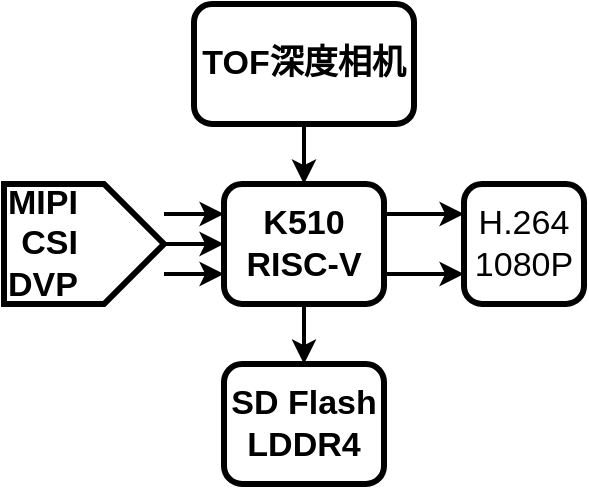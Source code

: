 <mxfile version="15.0.2" type="github">
  <diagram id="U-p_XpFKVLihOnUZZKD8" name="Page-1">
    <mxGraphModel dx="593" dy="306" grid="1" gridSize="10" guides="1" tooltips="1" connect="1" arrows="1" fold="1" page="1" pageScale="1" pageWidth="827" pageHeight="1169" math="0" shadow="0">
      <root>
        <mxCell id="0" />
        <mxCell id="1" parent="0" />
        <mxCell id="jc5XEBCZEyLv27mvljwP-11" style="edgeStyle=orthogonalEdgeStyle;rounded=0;orthogonalLoop=1;jettySize=auto;html=1;exitX=1;exitY=0.25;exitDx=0;exitDy=0;entryX=0;entryY=0.25;entryDx=0;entryDy=0;strokeWidth=2;" edge="1" parent="1" source="jc5XEBCZEyLv27mvljwP-1" target="jc5XEBCZEyLv27mvljwP-2">
          <mxGeometry relative="1" as="geometry" />
        </mxCell>
        <mxCell id="jc5XEBCZEyLv27mvljwP-14" style="edgeStyle=orthogonalEdgeStyle;rounded=0;orthogonalLoop=1;jettySize=auto;html=1;entryX=0.5;entryY=0;entryDx=0;entryDy=0;strokeWidth=2;" edge="1" parent="1" source="jc5XEBCZEyLv27mvljwP-1" target="jc5XEBCZEyLv27mvljwP-4">
          <mxGeometry relative="1" as="geometry" />
        </mxCell>
        <mxCell id="jc5XEBCZEyLv27mvljwP-16" style="edgeStyle=orthogonalEdgeStyle;rounded=0;orthogonalLoop=1;jettySize=auto;html=1;exitX=1;exitY=0.75;exitDx=0;exitDy=0;entryX=0;entryY=0.75;entryDx=0;entryDy=0;strokeWidth=2;" edge="1" parent="1" source="jc5XEBCZEyLv27mvljwP-1" target="jc5XEBCZEyLv27mvljwP-2">
          <mxGeometry relative="1" as="geometry" />
        </mxCell>
        <mxCell id="jc5XEBCZEyLv27mvljwP-1" value="&lt;div style=&quot;font-size: 17px&quot;&gt;&lt;b&gt;&lt;font style=&quot;font-size: 17px&quot;&gt;K510&lt;/font&gt;&lt;/b&gt;&lt;/div&gt;&lt;div style=&quot;font-size: 17px&quot;&gt;&lt;b&gt;&lt;font style=&quot;font-size: 17px&quot;&gt;RISC-V&lt;/font&gt;&lt;/b&gt;&lt;br&gt;&lt;/div&gt;" style="rounded=1;whiteSpace=wrap;html=1;strokeWidth=3;" vertex="1" parent="1">
          <mxGeometry x="350" y="250" width="80" height="60" as="geometry" />
        </mxCell>
        <mxCell id="jc5XEBCZEyLv27mvljwP-2" value="&lt;div style=&quot;font-size: 17px&quot;&gt;&lt;font style=&quot;font-size: 17px&quot;&gt;H.264&lt;/font&gt;&lt;/div&gt;&lt;div style=&quot;font-size: 17px&quot;&gt;&lt;font style=&quot;font-size: 17px&quot;&gt;1080P&lt;br&gt;&lt;/font&gt;&lt;/div&gt;" style="rounded=1;whiteSpace=wrap;html=1;strokeWidth=3;" vertex="1" parent="1">
          <mxGeometry x="470" y="250" width="60" height="60" as="geometry" />
        </mxCell>
        <mxCell id="jc5XEBCZEyLv27mvljwP-4" value="&lt;div style=&quot;font-size: 17px&quot;&gt;&lt;b&gt;&lt;font style=&quot;font-size: 17px&quot;&gt;SD Flash&lt;/font&gt;&lt;/b&gt;&lt;/div&gt;&lt;div style=&quot;font-size: 17px&quot;&gt;&lt;b&gt;&lt;font style=&quot;font-size: 17px&quot;&gt;LDDR4&lt;br&gt;&lt;/font&gt;&lt;/b&gt;&lt;/div&gt;" style="rounded=1;whiteSpace=wrap;html=1;strokeWidth=3;" vertex="1" parent="1">
          <mxGeometry x="350" y="340" width="80" height="60" as="geometry" />
        </mxCell>
        <mxCell id="jc5XEBCZEyLv27mvljwP-7" style="edgeStyle=orthogonalEdgeStyle;rounded=0;orthogonalLoop=1;jettySize=auto;html=1;exitX=0.75;exitY=1;exitDx=0;exitDy=0;entryX=0;entryY=0.25;entryDx=0;entryDy=0;strokeWidth=2;" edge="1" parent="1" source="jc5XEBCZEyLv27mvljwP-5" target="jc5XEBCZEyLv27mvljwP-1">
          <mxGeometry relative="1" as="geometry" />
        </mxCell>
        <mxCell id="jc5XEBCZEyLv27mvljwP-8" style="edgeStyle=orthogonalEdgeStyle;rounded=0;orthogonalLoop=1;jettySize=auto;html=1;entryX=0;entryY=0.5;entryDx=0;entryDy=0;strokeWidth=2;" edge="1" parent="1" source="jc5XEBCZEyLv27mvljwP-5" target="jc5XEBCZEyLv27mvljwP-1">
          <mxGeometry relative="1" as="geometry" />
        </mxCell>
        <mxCell id="jc5XEBCZEyLv27mvljwP-9" style="edgeStyle=orthogonalEdgeStyle;rounded=0;orthogonalLoop=1;jettySize=auto;html=1;exitX=0.25;exitY=1;exitDx=0;exitDy=0;entryX=0;entryY=0.75;entryDx=0;entryDy=0;strokeWidth=2;" edge="1" parent="1" source="jc5XEBCZEyLv27mvljwP-5" target="jc5XEBCZEyLv27mvljwP-1">
          <mxGeometry relative="1" as="geometry" />
        </mxCell>
        <mxCell id="jc5XEBCZEyLv27mvljwP-5" value="&lt;div style=&quot;font-size: 17px&quot; align=&quot;right&quot;&gt;&lt;b&gt;&lt;font style=&quot;font-size: 17px&quot;&gt;MIPI&lt;/font&gt;&lt;/b&gt;&lt;/div&gt;&lt;div style=&quot;font-size: 17px&quot; align=&quot;right&quot;&gt;&lt;b&gt;&lt;font style=&quot;font-size: 17px&quot;&gt;CSI&lt;/font&gt;&lt;/b&gt;&lt;/div&gt;&lt;div style=&quot;font-size: 17px&quot; align=&quot;right&quot;&gt;&lt;b&gt;&lt;font style=&quot;font-size: 17px&quot;&gt;DVP&lt;/font&gt;&lt;/b&gt;&lt;br&gt;&lt;/div&gt;" style="shape=offPageConnector;whiteSpace=wrap;html=1;direction=north;align=left;strokeWidth=3;" vertex="1" parent="1">
          <mxGeometry x="240" y="250" width="80" height="60" as="geometry" />
        </mxCell>
        <mxCell id="jc5XEBCZEyLv27mvljwP-10" style="edgeStyle=orthogonalEdgeStyle;rounded=0;orthogonalLoop=1;jettySize=auto;html=1;entryX=0.5;entryY=0;entryDx=0;entryDy=0;strokeWidth=2;" edge="1" parent="1" source="jc5XEBCZEyLv27mvljwP-6" target="jc5XEBCZEyLv27mvljwP-1">
          <mxGeometry relative="1" as="geometry" />
        </mxCell>
        <mxCell id="jc5XEBCZEyLv27mvljwP-6" value="&lt;b&gt;&lt;font style=&quot;font-size: 17px&quot;&gt;TOF深度相机&lt;/font&gt;&lt;/b&gt;" style="rounded=1;whiteSpace=wrap;html=1;strokeWidth=3;" vertex="1" parent="1">
          <mxGeometry x="335" y="160" width="110" height="60" as="geometry" />
        </mxCell>
      </root>
    </mxGraphModel>
  </diagram>
</mxfile>
